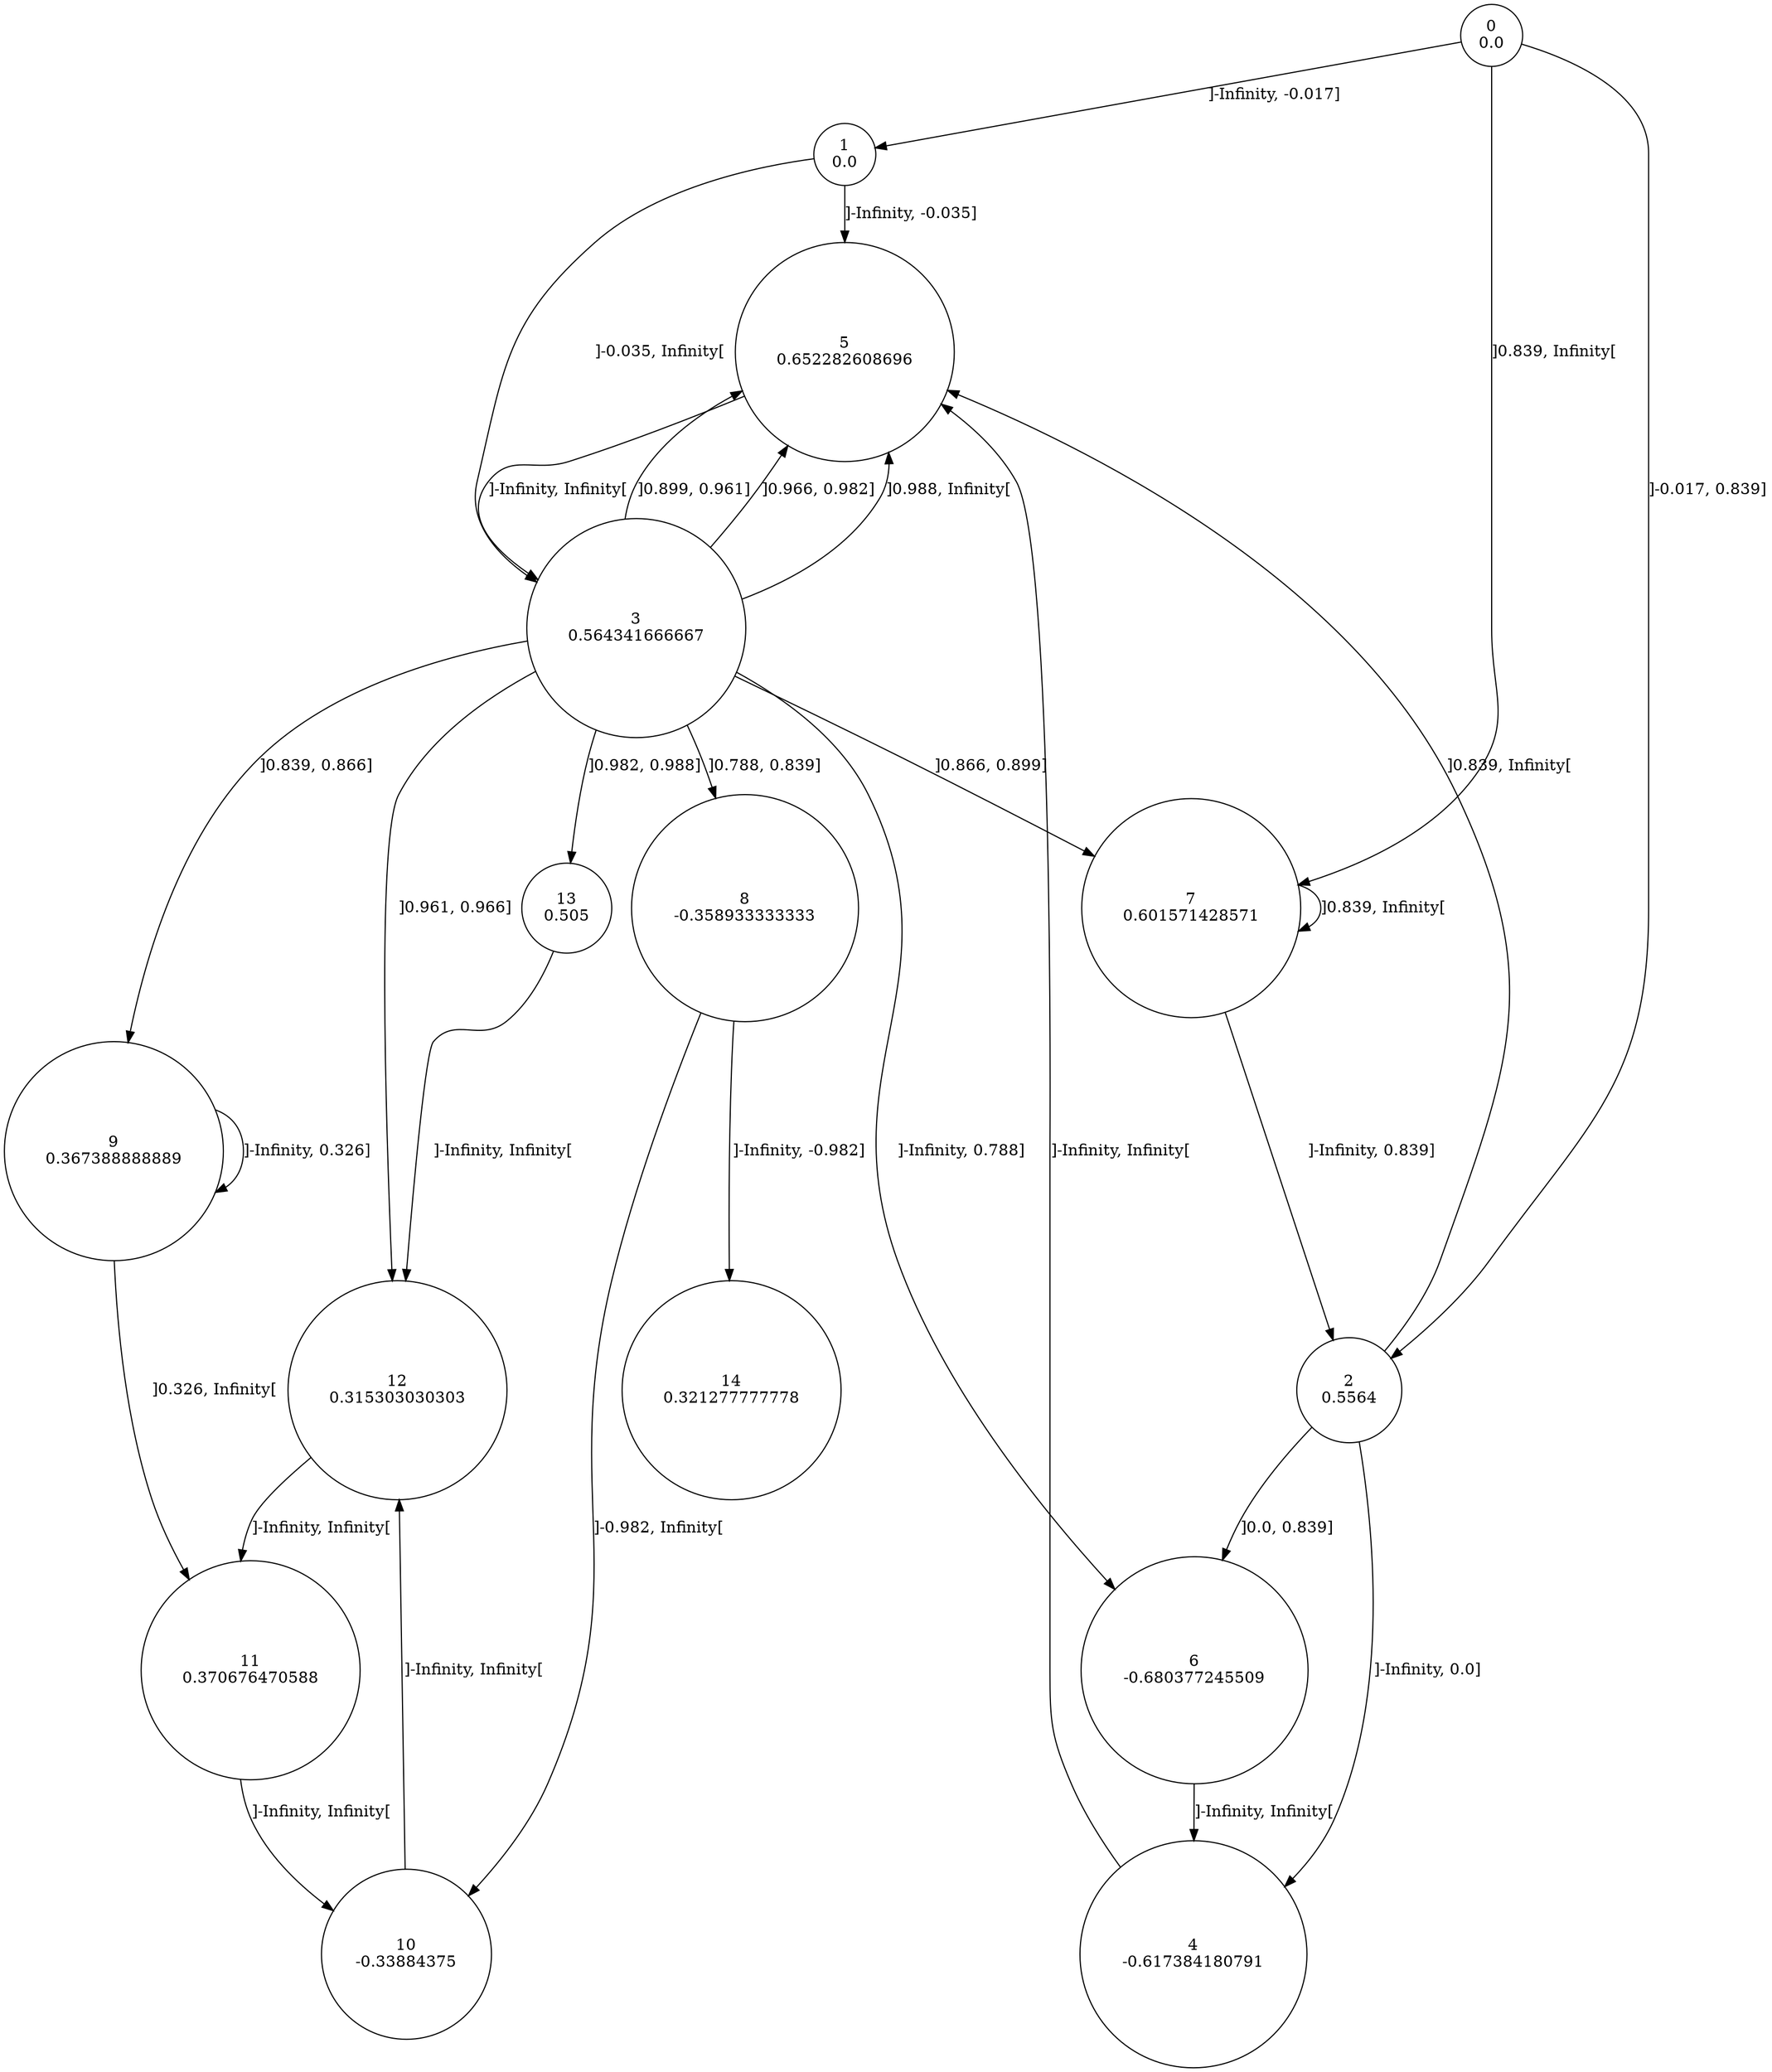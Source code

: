 digraph a {
0 [shape=circle, label="0\n0.0"];
	0 -> 1 [label="]-Infinity, -0.017]"];
	0 -> 2 [label="]-0.017, 0.839]"];
	0 -> 7 [label="]0.839, Infinity["];
1 [shape=circle, label="1\n0.0"];
	1 -> 5 [label="]-Infinity, -0.035]"];
	1 -> 3 [label="]-0.035, Infinity["];
2 [shape=circle, label="2\n0.5564"];
	2 -> 4 [label="]-Infinity, 0.0]"];
	2 -> 6 [label="]0.0, 0.839]"];
	2 -> 5 [label="]0.839, Infinity["];
3 [shape=circle, label="3\n0.564341666667"];
	3 -> 6 [label="]-Infinity, 0.788]"];
	3 -> 8 [label="]0.788, 0.839]"];
	3 -> 9 [label="]0.839, 0.866]"];
	3 -> 7 [label="]0.866, 0.899]"];
	3 -> 5 [label="]0.899, 0.961]"];
	3 -> 12 [label="]0.961, 0.966]"];
	3 -> 5 [label="]0.966, 0.982]"];
	3 -> 13 [label="]0.982, 0.988]"];
	3 -> 5 [label="]0.988, Infinity["];
4 [shape=circle, label="4\n-0.617384180791"];
	4 -> 5 [label="]-Infinity, Infinity["];
5 [shape=circle, label="5\n0.652282608696"];
	5 -> 3 [label="]-Infinity, Infinity["];
6 [shape=circle, label="6\n-0.680377245509"];
	6 -> 4 [label="]-Infinity, Infinity["];
7 [shape=circle, label="7\n0.601571428571"];
	7 -> 2 [label="]-Infinity, 0.839]"];
	7 -> 7 [label="]0.839, Infinity["];
8 [shape=circle, label="8\n-0.358933333333"];
	8 -> 14 [label="]-Infinity, -0.982]"];
	8 -> 10 [label="]-0.982, Infinity["];
9 [shape=circle, label="9\n0.367388888889"];
	9 -> 9 [label="]-Infinity, 0.326]"];
	9 -> 11 [label="]0.326, Infinity["];
10 [shape=circle, label="10\n-0.33884375"];
	10 -> 12 [label="]-Infinity, Infinity["];
11 [shape=circle, label="11\n0.370676470588"];
	11 -> 10 [label="]-Infinity, Infinity["];
12 [shape=circle, label="12\n0.315303030303"];
	12 -> 11 [label="]-Infinity, Infinity["];
13 [shape=circle, label="13\n0.505"];
	13 -> 12 [label="]-Infinity, Infinity["];
14 [shape=circle, label="14\n0.321277777778"];
}